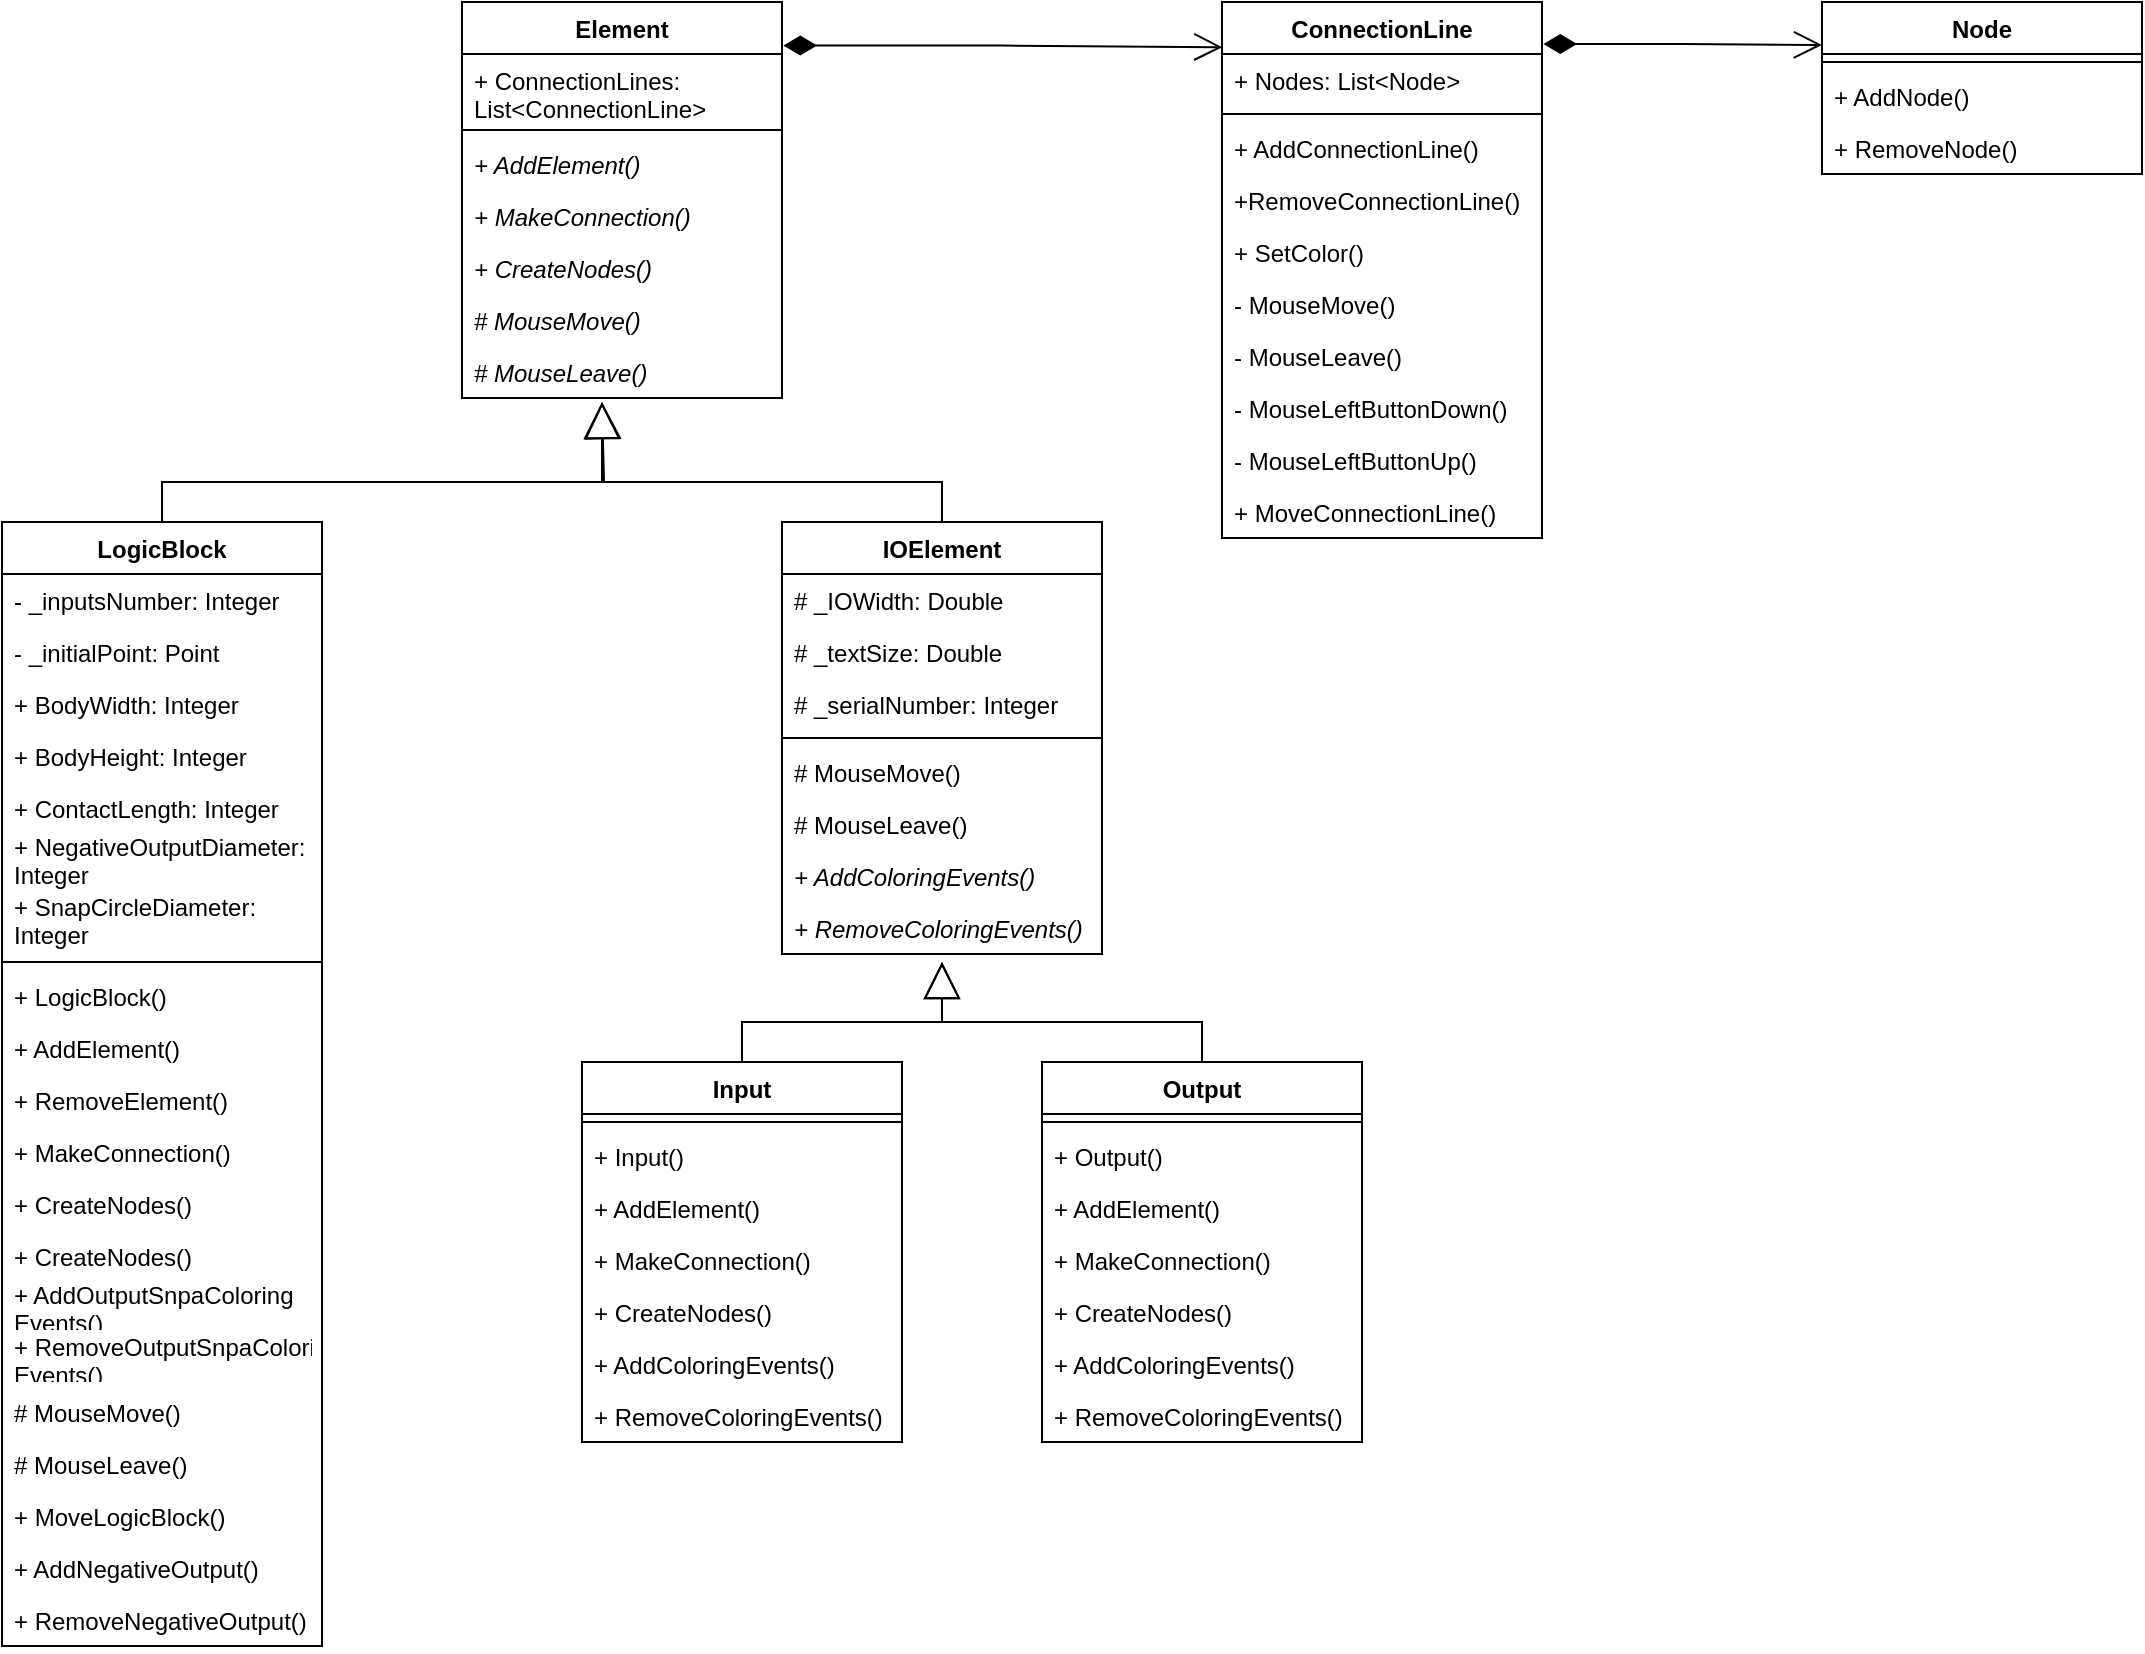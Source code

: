 <mxfile version="20.5.2" type="github"><diagram id="gSZ9IukLu1r0oszV44Mm" name="Сторінка-1"><mxGraphModel dx="1865" dy="547" grid="1" gridSize="10" guides="1" tooltips="1" connect="1" arrows="1" fold="1" page="1" pageScale="1" pageWidth="827" pageHeight="1169" math="0" shadow="0"><root><mxCell id="0"/><mxCell id="1" parent="0"/><mxCell id="f6wdpQJFJiNiRQPNBkSh-15" value="Element" style="swimlane;fontStyle=1;align=center;verticalAlign=top;childLayout=stackLayout;horizontal=1;startSize=26;horizontalStack=0;resizeParent=1;resizeParentMax=0;resizeLast=0;collapsible=1;marginBottom=0;rounded=0;shadow=0;glass=0;sketch=0;strokeColor=default;fillColor=none;" vertex="1" parent="1"><mxGeometry x="160" y="10" width="160" height="198" as="geometry"/></mxCell><mxCell id="f6wdpQJFJiNiRQPNBkSh-16" value="+ ConnectionLines: &#10;List&lt;ConnectionLine&gt;" style="text;strokeColor=none;fillColor=none;align=left;verticalAlign=top;spacingLeft=4;spacingRight=4;overflow=hidden;rotatable=0;points=[[0,0.5],[1,0.5]];portConstraint=eastwest;rounded=0;shadow=0;glass=0;sketch=0;" vertex="1" parent="f6wdpQJFJiNiRQPNBkSh-15"><mxGeometry y="26" width="160" height="34" as="geometry"/></mxCell><mxCell id="f6wdpQJFJiNiRQPNBkSh-17" value="" style="line;strokeWidth=1;fillColor=none;align=left;verticalAlign=middle;spacingTop=-1;spacingLeft=3;spacingRight=3;rotatable=0;labelPosition=right;points=[];portConstraint=eastwest;strokeColor=inherit;rounded=0;shadow=0;glass=0;sketch=0;" vertex="1" parent="f6wdpQJFJiNiRQPNBkSh-15"><mxGeometry y="60" width="160" height="8" as="geometry"/></mxCell><mxCell id="f6wdpQJFJiNiRQPNBkSh-18" value="+ AddElement()" style="text;strokeColor=none;fillColor=none;align=left;verticalAlign=top;spacingLeft=4;spacingRight=4;overflow=hidden;rotatable=0;points=[[0,0.5],[1,0.5]];portConstraint=eastwest;rounded=0;shadow=0;glass=0;sketch=0;fontStyle=2" vertex="1" parent="f6wdpQJFJiNiRQPNBkSh-15"><mxGeometry y="68" width="160" height="26" as="geometry"/></mxCell><mxCell id="f6wdpQJFJiNiRQPNBkSh-38" value="+ MakeConnection()" style="text;strokeColor=none;fillColor=none;align=left;verticalAlign=top;spacingLeft=4;spacingRight=4;overflow=hidden;rotatable=0;points=[[0,0.5],[1,0.5]];portConstraint=eastwest;rounded=0;shadow=0;glass=0;sketch=0;fontStyle=2" vertex="1" parent="f6wdpQJFJiNiRQPNBkSh-15"><mxGeometry y="94" width="160" height="26" as="geometry"/></mxCell><mxCell id="f6wdpQJFJiNiRQPNBkSh-19" value="+ CreateNodes()" style="text;strokeColor=none;fillColor=none;align=left;verticalAlign=top;spacingLeft=4;spacingRight=4;overflow=hidden;rotatable=0;points=[[0,0.5],[1,0.5]];portConstraint=eastwest;rounded=0;shadow=0;glass=0;sketch=0;fontStyle=2" vertex="1" parent="f6wdpQJFJiNiRQPNBkSh-15"><mxGeometry y="120" width="160" height="26" as="geometry"/></mxCell><mxCell id="f6wdpQJFJiNiRQPNBkSh-79" value="# MouseMove()" style="text;strokeColor=none;fillColor=none;align=left;verticalAlign=top;spacingLeft=4;spacingRight=4;overflow=hidden;rotatable=0;points=[[0,0.5],[1,0.5]];portConstraint=eastwest;rounded=0;shadow=0;glass=0;sketch=0;fontStyle=2" vertex="1" parent="f6wdpQJFJiNiRQPNBkSh-15"><mxGeometry y="146" width="160" height="26" as="geometry"/></mxCell><mxCell id="f6wdpQJFJiNiRQPNBkSh-80" value="# MouseLeave()" style="text;strokeColor=none;fillColor=none;align=left;verticalAlign=top;spacingLeft=4;spacingRight=4;overflow=hidden;rotatable=0;points=[[0,0.5],[1,0.5]];portConstraint=eastwest;rounded=0;shadow=0;glass=0;sketch=0;fontStyle=2" vertex="1" parent="f6wdpQJFJiNiRQPNBkSh-15"><mxGeometry y="172" width="160" height="26" as="geometry"/></mxCell><mxCell id="f6wdpQJFJiNiRQPNBkSh-20" value="IOElement" style="swimlane;fontStyle=1;align=center;verticalAlign=top;childLayout=stackLayout;horizontal=1;startSize=26;horizontalStack=0;resizeParent=1;resizeParentMax=0;resizeLast=0;collapsible=1;marginBottom=0;rounded=0;shadow=0;glass=0;sketch=0;strokeColor=default;fillColor=none;" vertex="1" parent="1"><mxGeometry x="320" y="270" width="160" height="216" as="geometry"/></mxCell><mxCell id="f6wdpQJFJiNiRQPNBkSh-21" value="# _IOWidth: Double" style="text;strokeColor=none;fillColor=none;align=left;verticalAlign=top;spacingLeft=4;spacingRight=4;overflow=hidden;rotatable=0;points=[[0,0.5],[1,0.5]];portConstraint=eastwest;rounded=0;shadow=0;glass=0;sketch=0;" vertex="1" parent="f6wdpQJFJiNiRQPNBkSh-20"><mxGeometry y="26" width="160" height="26" as="geometry"/></mxCell><mxCell id="f6wdpQJFJiNiRQPNBkSh-24" value="# _textSize: Double" style="text;strokeColor=none;fillColor=none;align=left;verticalAlign=top;spacingLeft=4;spacingRight=4;overflow=hidden;rotatable=0;points=[[0,0.5],[1,0.5]];portConstraint=eastwest;rounded=0;shadow=0;glass=0;sketch=0;" vertex="1" parent="f6wdpQJFJiNiRQPNBkSh-20"><mxGeometry y="52" width="160" height="26" as="geometry"/></mxCell><mxCell id="f6wdpQJFJiNiRQPNBkSh-43" value="# _serialNumber: Integer" style="text;strokeColor=none;fillColor=none;align=left;verticalAlign=top;spacingLeft=4;spacingRight=4;overflow=hidden;rotatable=0;points=[[0,0.5],[1,0.5]];portConstraint=eastwest;rounded=0;shadow=0;glass=0;sketch=0;" vertex="1" parent="f6wdpQJFJiNiRQPNBkSh-20"><mxGeometry y="78" width="160" height="26" as="geometry"/></mxCell><mxCell id="f6wdpQJFJiNiRQPNBkSh-22" value="" style="line;strokeWidth=1;fillColor=none;align=left;verticalAlign=middle;spacingTop=-1;spacingLeft=3;spacingRight=3;rotatable=0;labelPosition=right;points=[];portConstraint=eastwest;strokeColor=inherit;rounded=0;shadow=0;glass=0;sketch=0;" vertex="1" parent="f6wdpQJFJiNiRQPNBkSh-20"><mxGeometry y="104" width="160" height="8" as="geometry"/></mxCell><mxCell id="f6wdpQJFJiNiRQPNBkSh-23" value="# MouseMove()" style="text;strokeColor=none;fillColor=none;align=left;verticalAlign=top;spacingLeft=4;spacingRight=4;overflow=hidden;rotatable=0;points=[[0,0.5],[1,0.5]];portConstraint=eastwest;rounded=0;shadow=0;glass=0;sketch=0;" vertex="1" parent="f6wdpQJFJiNiRQPNBkSh-20"><mxGeometry y="112" width="160" height="26" as="geometry"/></mxCell><mxCell id="f6wdpQJFJiNiRQPNBkSh-25" value="# MouseLeave()" style="text;strokeColor=none;fillColor=none;align=left;verticalAlign=top;spacingLeft=4;spacingRight=4;overflow=hidden;rotatable=0;points=[[0,0.5],[1,0.5]];portConstraint=eastwest;rounded=0;shadow=0;glass=0;sketch=0;" vertex="1" parent="f6wdpQJFJiNiRQPNBkSh-20"><mxGeometry y="138" width="160" height="26" as="geometry"/></mxCell><mxCell id="f6wdpQJFJiNiRQPNBkSh-40" value="+ AddColoringEvents()" style="text;strokeColor=none;fillColor=none;align=left;verticalAlign=top;spacingLeft=4;spacingRight=4;overflow=hidden;rotatable=0;points=[[0,0.5],[1,0.5]];portConstraint=eastwest;rounded=0;shadow=0;glass=0;sketch=0;fontStyle=2" vertex="1" parent="f6wdpQJFJiNiRQPNBkSh-20"><mxGeometry y="164" width="160" height="26" as="geometry"/></mxCell><mxCell id="f6wdpQJFJiNiRQPNBkSh-41" value="+ RemoveColoringEvents()" style="text;strokeColor=none;fillColor=none;align=left;verticalAlign=top;spacingLeft=4;spacingRight=4;overflow=hidden;rotatable=0;points=[[0,0.5],[1,0.5]];portConstraint=eastwest;rounded=0;shadow=0;glass=0;sketch=0;fontStyle=2" vertex="1" parent="f6wdpQJFJiNiRQPNBkSh-20"><mxGeometry y="190" width="160" height="26" as="geometry"/></mxCell><mxCell id="f6wdpQJFJiNiRQPNBkSh-26" value="" style="endArrow=block;endSize=16;endFill=0;html=1;rounded=0;exitX=0.5;exitY=0;exitDx=0;exitDy=0;" edge="1" parent="1" source="f6wdpQJFJiNiRQPNBkSh-20"><mxGeometry x="0.533" y="55" width="160" relative="1" as="geometry"><mxPoint x="330" y="280" as="sourcePoint"/><mxPoint x="230" y="210" as="targetPoint"/><Array as="points"><mxPoint x="400" y="250"/><mxPoint x="231" y="250"/></Array><mxPoint x="-1" as="offset"/></mxGeometry></mxCell><mxCell id="f6wdpQJFJiNiRQPNBkSh-27" value="Input" style="swimlane;fontStyle=1;align=center;verticalAlign=top;childLayout=stackLayout;horizontal=1;startSize=26;horizontalStack=0;resizeParent=1;resizeParentMax=0;resizeLast=0;collapsible=1;marginBottom=0;rounded=0;shadow=0;glass=0;sketch=0;strokeColor=default;fillColor=none;" vertex="1" parent="1"><mxGeometry x="220" y="540" width="160" height="190" as="geometry"/></mxCell><mxCell id="f6wdpQJFJiNiRQPNBkSh-29" value="" style="line;strokeWidth=1;fillColor=none;align=left;verticalAlign=middle;spacingTop=-1;spacingLeft=3;spacingRight=3;rotatable=0;labelPosition=right;points=[];portConstraint=eastwest;strokeColor=inherit;rounded=0;shadow=0;glass=0;sketch=0;" vertex="1" parent="f6wdpQJFJiNiRQPNBkSh-27"><mxGeometry y="26" width="160" height="8" as="geometry"/></mxCell><mxCell id="f6wdpQJFJiNiRQPNBkSh-30" value="+ Input()" style="text;strokeColor=none;fillColor=none;align=left;verticalAlign=top;spacingLeft=4;spacingRight=4;overflow=hidden;rotatable=0;points=[[0,0.5],[1,0.5]];portConstraint=eastwest;rounded=0;shadow=0;glass=0;sketch=0;" vertex="1" parent="f6wdpQJFJiNiRQPNBkSh-27"><mxGeometry y="34" width="160" height="26" as="geometry"/></mxCell><mxCell id="f6wdpQJFJiNiRQPNBkSh-39" value="+ AddElement()" style="text;strokeColor=none;fillColor=none;align=left;verticalAlign=top;spacingLeft=4;spacingRight=4;overflow=hidden;rotatable=0;points=[[0,0.5],[1,0.5]];portConstraint=eastwest;rounded=0;shadow=0;glass=0;sketch=0;" vertex="1" parent="f6wdpQJFJiNiRQPNBkSh-27"><mxGeometry y="60" width="160" height="26" as="geometry"/></mxCell><mxCell id="f6wdpQJFJiNiRQPNBkSh-37" value="+ MakeConnection()" style="text;strokeColor=none;fillColor=none;align=left;verticalAlign=top;spacingLeft=4;spacingRight=4;overflow=hidden;rotatable=0;points=[[0,0.5],[1,0.5]];portConstraint=eastwest;rounded=0;shadow=0;glass=0;sketch=0;" vertex="1" parent="f6wdpQJFJiNiRQPNBkSh-27"><mxGeometry y="86" width="160" height="26" as="geometry"/></mxCell><mxCell id="f6wdpQJFJiNiRQPNBkSh-35" value="+ CreateNodes()" style="text;strokeColor=none;fillColor=none;align=left;verticalAlign=top;spacingLeft=4;spacingRight=4;overflow=hidden;rotatable=0;points=[[0,0.5],[1,0.5]];portConstraint=eastwest;rounded=0;shadow=0;glass=0;sketch=0;" vertex="1" parent="f6wdpQJFJiNiRQPNBkSh-27"><mxGeometry y="112" width="160" height="26" as="geometry"/></mxCell><mxCell id="f6wdpQJFJiNiRQPNBkSh-36" value="+ AddColoringEvents()" style="text;strokeColor=none;fillColor=none;align=left;verticalAlign=top;spacingLeft=4;spacingRight=4;overflow=hidden;rotatable=0;points=[[0,0.5],[1,0.5]];portConstraint=eastwest;rounded=0;shadow=0;glass=0;sketch=0;" vertex="1" parent="f6wdpQJFJiNiRQPNBkSh-27"><mxGeometry y="138" width="160" height="26" as="geometry"/></mxCell><mxCell id="f6wdpQJFJiNiRQPNBkSh-42" value="+ RemoveColoringEvents()" style="text;strokeColor=none;fillColor=none;align=left;verticalAlign=top;spacingLeft=4;spacingRight=4;overflow=hidden;rotatable=0;points=[[0,0.5],[1,0.5]];portConstraint=eastwest;rounded=0;shadow=0;glass=0;sketch=0;fontStyle=0" vertex="1" parent="f6wdpQJFJiNiRQPNBkSh-27"><mxGeometry y="164" width="160" height="26" as="geometry"/></mxCell><mxCell id="f6wdpQJFJiNiRQPNBkSh-31" value="Output" style="swimlane;fontStyle=1;align=center;verticalAlign=top;childLayout=stackLayout;horizontal=1;startSize=26;horizontalStack=0;resizeParent=1;resizeParentMax=0;resizeLast=0;collapsible=1;marginBottom=0;rounded=0;shadow=0;glass=0;sketch=0;strokeColor=default;fillColor=none;" vertex="1" parent="1"><mxGeometry x="450" y="540" width="160" height="190" as="geometry"/></mxCell><mxCell id="f6wdpQJFJiNiRQPNBkSh-33" value="" style="line;strokeWidth=1;fillColor=none;align=left;verticalAlign=middle;spacingTop=-1;spacingLeft=3;spacingRight=3;rotatable=0;labelPosition=right;points=[];portConstraint=eastwest;strokeColor=inherit;rounded=0;shadow=0;glass=0;sketch=0;" vertex="1" parent="f6wdpQJFJiNiRQPNBkSh-31"><mxGeometry y="26" width="160" height="8" as="geometry"/></mxCell><mxCell id="f6wdpQJFJiNiRQPNBkSh-46" value="+ Output()" style="text;strokeColor=none;fillColor=none;align=left;verticalAlign=top;spacingLeft=4;spacingRight=4;overflow=hidden;rotatable=0;points=[[0,0.5],[1,0.5]];portConstraint=eastwest;rounded=0;shadow=0;glass=0;sketch=0;" vertex="1" parent="f6wdpQJFJiNiRQPNBkSh-31"><mxGeometry y="34" width="160" height="26" as="geometry"/></mxCell><mxCell id="f6wdpQJFJiNiRQPNBkSh-47" value="+ AddElement()" style="text;strokeColor=none;fillColor=none;align=left;verticalAlign=top;spacingLeft=4;spacingRight=4;overflow=hidden;rotatable=0;points=[[0,0.5],[1,0.5]];portConstraint=eastwest;rounded=0;shadow=0;glass=0;sketch=0;" vertex="1" parent="f6wdpQJFJiNiRQPNBkSh-31"><mxGeometry y="60" width="160" height="26" as="geometry"/></mxCell><mxCell id="f6wdpQJFJiNiRQPNBkSh-48" value="+ MakeConnection()" style="text;strokeColor=none;fillColor=none;align=left;verticalAlign=top;spacingLeft=4;spacingRight=4;overflow=hidden;rotatable=0;points=[[0,0.5],[1,0.5]];portConstraint=eastwest;rounded=0;shadow=0;glass=0;sketch=0;" vertex="1" parent="f6wdpQJFJiNiRQPNBkSh-31"><mxGeometry y="86" width="160" height="26" as="geometry"/></mxCell><mxCell id="f6wdpQJFJiNiRQPNBkSh-49" value="+ CreateNodes()" style="text;strokeColor=none;fillColor=none;align=left;verticalAlign=top;spacingLeft=4;spacingRight=4;overflow=hidden;rotatable=0;points=[[0,0.5],[1,0.5]];portConstraint=eastwest;rounded=0;shadow=0;glass=0;sketch=0;" vertex="1" parent="f6wdpQJFJiNiRQPNBkSh-31"><mxGeometry y="112" width="160" height="26" as="geometry"/></mxCell><mxCell id="f6wdpQJFJiNiRQPNBkSh-50" value="+ AddColoringEvents()" style="text;strokeColor=none;fillColor=none;align=left;verticalAlign=top;spacingLeft=4;spacingRight=4;overflow=hidden;rotatable=0;points=[[0,0.5],[1,0.5]];portConstraint=eastwest;rounded=0;shadow=0;glass=0;sketch=0;" vertex="1" parent="f6wdpQJFJiNiRQPNBkSh-31"><mxGeometry y="138" width="160" height="26" as="geometry"/></mxCell><mxCell id="f6wdpQJFJiNiRQPNBkSh-51" value="+ RemoveColoringEvents()" style="text;strokeColor=none;fillColor=none;align=left;verticalAlign=top;spacingLeft=4;spacingRight=4;overflow=hidden;rotatable=0;points=[[0,0.5],[1,0.5]];portConstraint=eastwest;rounded=0;shadow=0;glass=0;sketch=0;fontStyle=0" vertex="1" parent="f6wdpQJFJiNiRQPNBkSh-31"><mxGeometry y="164" width="160" height="26" as="geometry"/></mxCell><mxCell id="f6wdpQJFJiNiRQPNBkSh-52" value="" style="endArrow=block;endSize=16;endFill=0;html=1;rounded=0;exitX=0.5;exitY=0;exitDx=0;exitDy=0;" edge="1" parent="1" source="f6wdpQJFJiNiRQPNBkSh-27"><mxGeometry x="1" y="-65" width="160" relative="1" as="geometry"><mxPoint x="330" y="580" as="sourcePoint"/><mxPoint x="400" y="490" as="targetPoint"/><Array as="points"><mxPoint x="300" y="520"/><mxPoint x="400" y="520"/></Array><mxPoint x="27" y="-14" as="offset"/></mxGeometry></mxCell><mxCell id="f6wdpQJFJiNiRQPNBkSh-53" value="" style="endArrow=block;endSize=16;endFill=0;html=1;rounded=0;exitX=0.5;exitY=0;exitDx=0;exitDy=0;" edge="1" parent="1" source="f6wdpQJFJiNiRQPNBkSh-31"><mxGeometry x="1" y="-65" width="160" relative="1" as="geometry"><mxPoint x="310" y="550" as="sourcePoint"/><mxPoint x="400" y="490" as="targetPoint"/><Array as="points"><mxPoint x="530" y="520"/><mxPoint x="400" y="520"/></Array><mxPoint x="27" y="-14" as="offset"/></mxGeometry></mxCell><mxCell id="f6wdpQJFJiNiRQPNBkSh-58" value="LogicBlock" style="swimlane;fontStyle=1;align=center;verticalAlign=top;childLayout=stackLayout;horizontal=1;startSize=26;horizontalStack=0;resizeParent=1;resizeParentMax=0;resizeLast=0;collapsible=1;marginBottom=0;rounded=0;shadow=0;glass=0;sketch=0;strokeColor=default;fillColor=none;" vertex="1" parent="1"><mxGeometry x="-70" y="270" width="160" height="562" as="geometry"/></mxCell><mxCell id="f6wdpQJFJiNiRQPNBkSh-59" value="- _inputsNumber: Integer" style="text;strokeColor=none;fillColor=none;align=left;verticalAlign=top;spacingLeft=4;spacingRight=4;overflow=hidden;rotatable=0;points=[[0,0.5],[1,0.5]];portConstraint=eastwest;rounded=0;shadow=0;glass=0;sketch=0;" vertex="1" parent="f6wdpQJFJiNiRQPNBkSh-58"><mxGeometry y="26" width="160" height="26" as="geometry"/></mxCell><mxCell id="f6wdpQJFJiNiRQPNBkSh-71" value="- _initialPoint: Point" style="text;strokeColor=none;fillColor=none;align=left;verticalAlign=top;spacingLeft=4;spacingRight=4;overflow=hidden;rotatable=0;points=[[0,0.5],[1,0.5]];portConstraint=eastwest;rounded=0;shadow=0;glass=0;sketch=0;" vertex="1" parent="f6wdpQJFJiNiRQPNBkSh-58"><mxGeometry y="52" width="160" height="26" as="geometry"/></mxCell><mxCell id="f6wdpQJFJiNiRQPNBkSh-64" value="+ BodyWidth: Integer" style="text;strokeColor=none;fillColor=none;align=left;verticalAlign=top;spacingLeft=4;spacingRight=4;overflow=hidden;rotatable=0;points=[[0,0.5],[1,0.5]];portConstraint=eastwest;rounded=0;shadow=0;glass=0;sketch=0;" vertex="1" parent="f6wdpQJFJiNiRQPNBkSh-58"><mxGeometry y="78" width="160" height="26" as="geometry"/></mxCell><mxCell id="f6wdpQJFJiNiRQPNBkSh-65" value="+ BodyHeight: Integer" style="text;strokeColor=none;fillColor=none;align=left;verticalAlign=top;spacingLeft=4;spacingRight=4;overflow=hidden;rotatable=0;points=[[0,0.5],[1,0.5]];portConstraint=eastwest;rounded=0;shadow=0;glass=0;sketch=0;" vertex="1" parent="f6wdpQJFJiNiRQPNBkSh-58"><mxGeometry y="104" width="160" height="26" as="geometry"/></mxCell><mxCell id="f6wdpQJFJiNiRQPNBkSh-66" value="+ ContactLength: Integer" style="text;strokeColor=none;fillColor=none;align=left;verticalAlign=top;spacingLeft=4;spacingRight=4;overflow=hidden;rotatable=0;points=[[0,0.5],[1,0.5]];portConstraint=eastwest;rounded=0;shadow=0;glass=0;sketch=0;" vertex="1" parent="f6wdpQJFJiNiRQPNBkSh-58"><mxGeometry y="130" width="160" height="26" as="geometry"/></mxCell><mxCell id="f6wdpQJFJiNiRQPNBkSh-67" value="+ NegativeOutputDiameter: &#10;Integer" style="text;strokeColor=none;fillColor=none;align=left;verticalAlign=bottom;spacingLeft=4;spacingRight=4;overflow=hidden;rotatable=0;points=[[0,0.5],[1,0.5]];portConstraint=eastwest;rounded=0;shadow=0;glass=0;sketch=0;" vertex="1" parent="f6wdpQJFJiNiRQPNBkSh-58"><mxGeometry y="156" width="160" height="30" as="geometry"/></mxCell><mxCell id="f6wdpQJFJiNiRQPNBkSh-68" value="+ SnapCircleDiameter: &#10;Integer" style="text;strokeColor=none;fillColor=none;align=left;verticalAlign=bottom;spacingLeft=4;spacingRight=4;overflow=hidden;rotatable=0;points=[[0,0.5],[1,0.5]];portConstraint=eastwest;rounded=0;shadow=0;glass=0;sketch=0;" vertex="1" parent="f6wdpQJFJiNiRQPNBkSh-58"><mxGeometry y="186" width="160" height="30" as="geometry"/></mxCell><mxCell id="f6wdpQJFJiNiRQPNBkSh-60" value="" style="line;strokeWidth=1;fillColor=none;align=left;verticalAlign=middle;spacingTop=-1;spacingLeft=3;spacingRight=3;rotatable=0;labelPosition=right;points=[];portConstraint=eastwest;strokeColor=inherit;rounded=0;shadow=0;glass=0;sketch=0;" vertex="1" parent="f6wdpQJFJiNiRQPNBkSh-58"><mxGeometry y="216" width="160" height="8" as="geometry"/></mxCell><mxCell id="f6wdpQJFJiNiRQPNBkSh-61" value="+ LogicBlock()" style="text;strokeColor=none;fillColor=none;align=left;verticalAlign=top;spacingLeft=4;spacingRight=4;overflow=hidden;rotatable=0;points=[[0,0.5],[1,0.5]];portConstraint=eastwest;rounded=0;shadow=0;glass=0;sketch=0;" vertex="1" parent="f6wdpQJFJiNiRQPNBkSh-58"><mxGeometry y="224" width="160" height="26" as="geometry"/></mxCell><mxCell id="f6wdpQJFJiNiRQPNBkSh-75" value="+ AddElement()" style="text;strokeColor=none;fillColor=none;align=left;verticalAlign=top;spacingLeft=4;spacingRight=4;overflow=hidden;rotatable=0;points=[[0,0.5],[1,0.5]];portConstraint=eastwest;rounded=0;shadow=0;glass=0;sketch=0;" vertex="1" parent="f6wdpQJFJiNiRQPNBkSh-58"><mxGeometry y="250" width="160" height="26" as="geometry"/></mxCell><mxCell id="f6wdpQJFJiNiRQPNBkSh-109" value="+ RemoveElement()" style="text;strokeColor=none;fillColor=none;align=left;verticalAlign=top;spacingLeft=4;spacingRight=4;overflow=hidden;rotatable=0;points=[[0,0.5],[1,0.5]];portConstraint=eastwest;rounded=0;shadow=0;glass=0;sketch=0;" vertex="1" parent="f6wdpQJFJiNiRQPNBkSh-58"><mxGeometry y="276" width="160" height="26" as="geometry"/></mxCell><mxCell id="f6wdpQJFJiNiRQPNBkSh-76" value="+ MakeConnection()" style="text;strokeColor=none;fillColor=none;align=left;verticalAlign=top;spacingLeft=4;spacingRight=4;overflow=hidden;rotatable=0;points=[[0,0.5],[1,0.5]];portConstraint=eastwest;rounded=0;shadow=0;glass=0;sketch=0;" vertex="1" parent="f6wdpQJFJiNiRQPNBkSh-58"><mxGeometry y="302" width="160" height="26" as="geometry"/></mxCell><mxCell id="f6wdpQJFJiNiRQPNBkSh-72" value="+ CreateNodes()" style="text;strokeColor=none;fillColor=none;align=left;verticalAlign=top;spacingLeft=4;spacingRight=4;overflow=hidden;rotatable=0;points=[[0,0.5],[1,0.5]];portConstraint=eastwest;rounded=0;shadow=0;glass=0;sketch=0;" vertex="1" parent="f6wdpQJFJiNiRQPNBkSh-58"><mxGeometry y="328" width="160" height="26" as="geometry"/></mxCell><mxCell id="f6wdpQJFJiNiRQPNBkSh-77" value="+ CreateNodes()" style="text;strokeColor=none;fillColor=none;align=left;verticalAlign=top;spacingLeft=4;spacingRight=4;overflow=hidden;rotatable=0;points=[[0,0.5],[1,0.5]];portConstraint=eastwest;rounded=0;shadow=0;glass=0;sketch=0;" vertex="1" parent="f6wdpQJFJiNiRQPNBkSh-58"><mxGeometry y="354" width="160" height="26" as="geometry"/></mxCell><mxCell id="f6wdpQJFJiNiRQPNBkSh-87" value="+ AddOutputSnpaColoring&#10;Events()" style="text;strokeColor=none;fillColor=none;align=left;verticalAlign=bottom;spacingLeft=4;spacingRight=4;overflow=hidden;rotatable=0;points=[[0,0.5],[1,0.5]];portConstraint=eastwest;rounded=0;shadow=0;glass=0;sketch=0;" vertex="1" parent="f6wdpQJFJiNiRQPNBkSh-58"><mxGeometry y="380" width="160" height="26" as="geometry"/></mxCell><mxCell id="f6wdpQJFJiNiRQPNBkSh-88" value="+ RemoveOutputSnpaColoring&#10;Events()" style="text;strokeColor=none;fillColor=none;align=left;verticalAlign=bottom;spacingLeft=4;spacingRight=4;overflow=hidden;rotatable=0;points=[[0,0.5],[1,0.5]];portConstraint=eastwest;rounded=0;shadow=0;glass=0;sketch=0;" vertex="1" parent="f6wdpQJFJiNiRQPNBkSh-58"><mxGeometry y="406" width="160" height="26" as="geometry"/></mxCell><mxCell id="f6wdpQJFJiNiRQPNBkSh-81" value="# MouseMove()" style="text;strokeColor=none;fillColor=none;align=left;verticalAlign=top;spacingLeft=4;spacingRight=4;overflow=hidden;rotatable=0;points=[[0,0.5],[1,0.5]];portConstraint=eastwest;rounded=0;shadow=0;glass=0;sketch=0;" vertex="1" parent="f6wdpQJFJiNiRQPNBkSh-58"><mxGeometry y="432" width="160" height="26" as="geometry"/></mxCell><mxCell id="f6wdpQJFJiNiRQPNBkSh-83" value="# MouseLeave()" style="text;strokeColor=none;fillColor=none;align=left;verticalAlign=top;spacingLeft=4;spacingRight=4;overflow=hidden;rotatable=0;points=[[0,0.5],[1,0.5]];portConstraint=eastwest;rounded=0;shadow=0;glass=0;sketch=0;" vertex="1" parent="f6wdpQJFJiNiRQPNBkSh-58"><mxGeometry y="458" width="160" height="26" as="geometry"/></mxCell><mxCell id="f6wdpQJFJiNiRQPNBkSh-84" value="+ MoveLogicBlock()" style="text;strokeColor=none;fillColor=none;align=left;verticalAlign=top;spacingLeft=4;spacingRight=4;overflow=hidden;rotatable=0;points=[[0,0.5],[1,0.5]];portConstraint=eastwest;rounded=0;shadow=0;glass=0;sketch=0;" vertex="1" parent="f6wdpQJFJiNiRQPNBkSh-58"><mxGeometry y="484" width="160" height="26" as="geometry"/></mxCell><mxCell id="f6wdpQJFJiNiRQPNBkSh-85" value="+ AddNegativeOutput()" style="text;strokeColor=none;fillColor=none;align=left;verticalAlign=top;spacingLeft=4;spacingRight=4;overflow=hidden;rotatable=0;points=[[0,0.5],[1,0.5]];portConstraint=eastwest;rounded=0;shadow=0;glass=0;sketch=0;" vertex="1" parent="f6wdpQJFJiNiRQPNBkSh-58"><mxGeometry y="510" width="160" height="26" as="geometry"/></mxCell><mxCell id="f6wdpQJFJiNiRQPNBkSh-86" value="+ RemoveNegativeOutput()" style="text;strokeColor=none;fillColor=none;align=left;verticalAlign=top;spacingLeft=4;spacingRight=4;overflow=hidden;rotatable=0;points=[[0,0.5],[1,0.5]];portConstraint=eastwest;rounded=0;shadow=0;glass=0;sketch=0;" vertex="1" parent="f6wdpQJFJiNiRQPNBkSh-58"><mxGeometry y="536" width="160" height="26" as="geometry"/></mxCell><mxCell id="f6wdpQJFJiNiRQPNBkSh-62" value="" style="endArrow=block;endSize=16;endFill=0;html=1;rounded=0;exitX=0.5;exitY=0;exitDx=0;exitDy=0;" edge="1" parent="1" source="f6wdpQJFJiNiRQPNBkSh-58"><mxGeometry x="0.533" y="55" width="160" relative="1" as="geometry"><mxPoint x="410" y="280" as="sourcePoint"/><mxPoint x="230" y="210" as="targetPoint"/><Array as="points"><mxPoint x="10" y="250"/><mxPoint x="230" y="250"/></Array><mxPoint x="-1" as="offset"/></mxGeometry></mxCell><mxCell id="f6wdpQJFJiNiRQPNBkSh-89" value="ConnectionLine" style="swimlane;fontStyle=1;align=center;verticalAlign=top;childLayout=stackLayout;horizontal=1;startSize=26;horizontalStack=0;resizeParent=1;resizeParentMax=0;resizeLast=0;collapsible=1;marginBottom=0;rounded=0;shadow=0;glass=0;sketch=0;strokeColor=default;fillColor=none;" vertex="1" parent="1"><mxGeometry x="540" y="10" width="160" height="268" as="geometry"/></mxCell><mxCell id="f6wdpQJFJiNiRQPNBkSh-90" value="+ Nodes: List&lt;Node&gt;" style="text;strokeColor=none;fillColor=none;align=left;verticalAlign=top;spacingLeft=4;spacingRight=4;overflow=hidden;rotatable=0;points=[[0,0.5],[1,0.5]];portConstraint=eastwest;rounded=0;shadow=0;glass=0;sketch=0;" vertex="1" parent="f6wdpQJFJiNiRQPNBkSh-89"><mxGeometry y="26" width="160" height="26" as="geometry"/></mxCell><mxCell id="f6wdpQJFJiNiRQPNBkSh-91" value="" style="line;strokeWidth=1;fillColor=none;align=left;verticalAlign=middle;spacingTop=-1;spacingLeft=3;spacingRight=3;rotatable=0;labelPosition=right;points=[];portConstraint=eastwest;strokeColor=inherit;rounded=0;shadow=0;glass=0;sketch=0;" vertex="1" parent="f6wdpQJFJiNiRQPNBkSh-89"><mxGeometry y="52" width="160" height="8" as="geometry"/></mxCell><mxCell id="f6wdpQJFJiNiRQPNBkSh-92" value="+ AddConnectionLine()" style="text;strokeColor=none;fillColor=none;align=left;verticalAlign=top;spacingLeft=4;spacingRight=4;overflow=hidden;rotatable=0;points=[[0,0.5],[1,0.5]];portConstraint=eastwest;rounded=0;shadow=0;glass=0;sketch=0;" vertex="1" parent="f6wdpQJFJiNiRQPNBkSh-89"><mxGeometry y="60" width="160" height="26" as="geometry"/></mxCell><mxCell id="f6wdpQJFJiNiRQPNBkSh-95" value="+RemoveConnectionLine()" style="text;strokeColor=none;fillColor=none;align=left;verticalAlign=top;spacingLeft=4;spacingRight=4;overflow=hidden;rotatable=0;points=[[0,0.5],[1,0.5]];portConstraint=eastwest;rounded=0;shadow=0;glass=0;sketch=0;" vertex="1" parent="f6wdpQJFJiNiRQPNBkSh-89"><mxGeometry y="86" width="160" height="26" as="geometry"/></mxCell><mxCell id="f6wdpQJFJiNiRQPNBkSh-96" value="+ SetColor()" style="text;strokeColor=none;fillColor=none;align=left;verticalAlign=top;spacingLeft=4;spacingRight=4;overflow=hidden;rotatable=0;points=[[0,0.5],[1,0.5]];portConstraint=eastwest;rounded=0;shadow=0;glass=0;sketch=0;" vertex="1" parent="f6wdpQJFJiNiRQPNBkSh-89"><mxGeometry y="112" width="160" height="26" as="geometry"/></mxCell><mxCell id="f6wdpQJFJiNiRQPNBkSh-97" value="- MouseMove()" style="text;strokeColor=none;fillColor=none;align=left;verticalAlign=top;spacingLeft=4;spacingRight=4;overflow=hidden;rotatable=0;points=[[0,0.5],[1,0.5]];portConstraint=eastwest;rounded=0;shadow=0;glass=0;sketch=0;" vertex="1" parent="f6wdpQJFJiNiRQPNBkSh-89"><mxGeometry y="138" width="160" height="26" as="geometry"/></mxCell><mxCell id="f6wdpQJFJiNiRQPNBkSh-98" value="- MouseLeave()" style="text;strokeColor=none;fillColor=none;align=left;verticalAlign=top;spacingLeft=4;spacingRight=4;overflow=hidden;rotatable=0;points=[[0,0.5],[1,0.5]];portConstraint=eastwest;rounded=0;shadow=0;glass=0;sketch=0;" vertex="1" parent="f6wdpQJFJiNiRQPNBkSh-89"><mxGeometry y="164" width="160" height="26" as="geometry"/></mxCell><mxCell id="f6wdpQJFJiNiRQPNBkSh-99" value="- MouseLeftButtonDown()" style="text;strokeColor=none;fillColor=none;align=left;verticalAlign=top;spacingLeft=4;spacingRight=4;overflow=hidden;rotatable=0;points=[[0,0.5],[1,0.5]];portConstraint=eastwest;rounded=0;shadow=0;glass=0;sketch=0;" vertex="1" parent="f6wdpQJFJiNiRQPNBkSh-89"><mxGeometry y="190" width="160" height="26" as="geometry"/></mxCell><mxCell id="f6wdpQJFJiNiRQPNBkSh-100" value="- MouseLeftButtonUp()" style="text;strokeColor=none;fillColor=none;align=left;verticalAlign=top;spacingLeft=4;spacingRight=4;overflow=hidden;rotatable=0;points=[[0,0.5],[1,0.5]];portConstraint=eastwest;rounded=0;shadow=0;glass=0;sketch=0;" vertex="1" parent="f6wdpQJFJiNiRQPNBkSh-89"><mxGeometry y="216" width="160" height="26" as="geometry"/></mxCell><mxCell id="f6wdpQJFJiNiRQPNBkSh-101" value="+ MoveConnectionLine()" style="text;strokeColor=none;fillColor=none;align=left;verticalAlign=top;spacingLeft=4;spacingRight=4;overflow=hidden;rotatable=0;points=[[0,0.5],[1,0.5]];portConstraint=eastwest;rounded=0;shadow=0;glass=0;sketch=0;" vertex="1" parent="f6wdpQJFJiNiRQPNBkSh-89"><mxGeometry y="242" width="160" height="26" as="geometry"/></mxCell><mxCell id="f6wdpQJFJiNiRQPNBkSh-93" value="" style="endArrow=open;html=1;endSize=12;startArrow=diamondThin;startSize=14;startFill=1;edgeStyle=orthogonalEdgeStyle;align=left;verticalAlign=bottom;rounded=0;entryX=0.001;entryY=-0.131;entryDx=0;entryDy=0;exitX=1.004;exitY=0.11;exitDx=0;exitDy=0;exitPerimeter=0;entryPerimeter=0;" edge="1" parent="1" source="f6wdpQJFJiNiRQPNBkSh-15" target="f6wdpQJFJiNiRQPNBkSh-90"><mxGeometry x="-0.265" y="42" relative="1" as="geometry"><mxPoint x="330" y="32" as="sourcePoint"/><mxPoint x="570" y="30" as="targetPoint"/><Array as="points"/><mxPoint as="offset"/></mxGeometry></mxCell><mxCell id="f6wdpQJFJiNiRQPNBkSh-104" value="Node" style="swimlane;fontStyle=1;align=center;verticalAlign=top;childLayout=stackLayout;horizontal=1;startSize=26;horizontalStack=0;resizeParent=1;resizeParentMax=0;resizeLast=0;collapsible=1;marginBottom=0;rounded=0;shadow=0;glass=0;sketch=0;strokeColor=default;fillColor=none;" vertex="1" parent="1"><mxGeometry x="840" y="10" width="160" height="86" as="geometry"/></mxCell><mxCell id="f6wdpQJFJiNiRQPNBkSh-106" value="" style="line;strokeWidth=1;fillColor=none;align=left;verticalAlign=middle;spacingTop=-1;spacingLeft=3;spacingRight=3;rotatable=0;labelPosition=right;points=[];portConstraint=eastwest;strokeColor=inherit;rounded=0;shadow=0;glass=0;sketch=0;" vertex="1" parent="f6wdpQJFJiNiRQPNBkSh-104"><mxGeometry y="26" width="160" height="8" as="geometry"/></mxCell><mxCell id="f6wdpQJFJiNiRQPNBkSh-107" value="+ AddNode()" style="text;strokeColor=none;fillColor=none;align=left;verticalAlign=top;spacingLeft=4;spacingRight=4;overflow=hidden;rotatable=0;points=[[0,0.5],[1,0.5]];portConstraint=eastwest;rounded=0;shadow=0;glass=0;sketch=0;" vertex="1" parent="f6wdpQJFJiNiRQPNBkSh-104"><mxGeometry y="34" width="160" height="26" as="geometry"/></mxCell><mxCell id="f6wdpQJFJiNiRQPNBkSh-108" value="+ RemoveNode()" style="text;strokeColor=none;fillColor=none;align=left;verticalAlign=top;spacingLeft=4;spacingRight=4;overflow=hidden;rotatable=0;points=[[0,0.5],[1,0.5]];portConstraint=eastwest;rounded=0;shadow=0;glass=0;sketch=0;" vertex="1" parent="f6wdpQJFJiNiRQPNBkSh-104"><mxGeometry y="60" width="160" height="26" as="geometry"/></mxCell><mxCell id="f6wdpQJFJiNiRQPNBkSh-112" value="" style="endArrow=open;html=1;endSize=12;startArrow=diamondThin;startSize=14;startFill=1;edgeStyle=orthogonalEdgeStyle;align=left;verticalAlign=bottom;rounded=0;entryX=0;entryY=0.25;entryDx=0;entryDy=0;exitX=1.004;exitY=-0.192;exitDx=0;exitDy=0;exitPerimeter=0;" edge="1" parent="1" source="f6wdpQJFJiNiRQPNBkSh-90" target="f6wdpQJFJiNiRQPNBkSh-104"><mxGeometry x="-0.437" y="41" relative="1" as="geometry"><mxPoint x="570" y="230" as="sourcePoint"/><mxPoint x="730" y="230" as="targetPoint"/><mxPoint as="offset"/></mxGeometry></mxCell></root></mxGraphModel></diagram></mxfile>